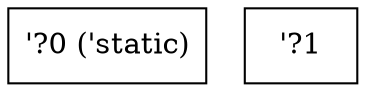 digraph RegionInferenceContext {
    r0[label="\'?0 (\'static)"][shape="box"];
    r1[label="\'?1"][shape="box"];
}
